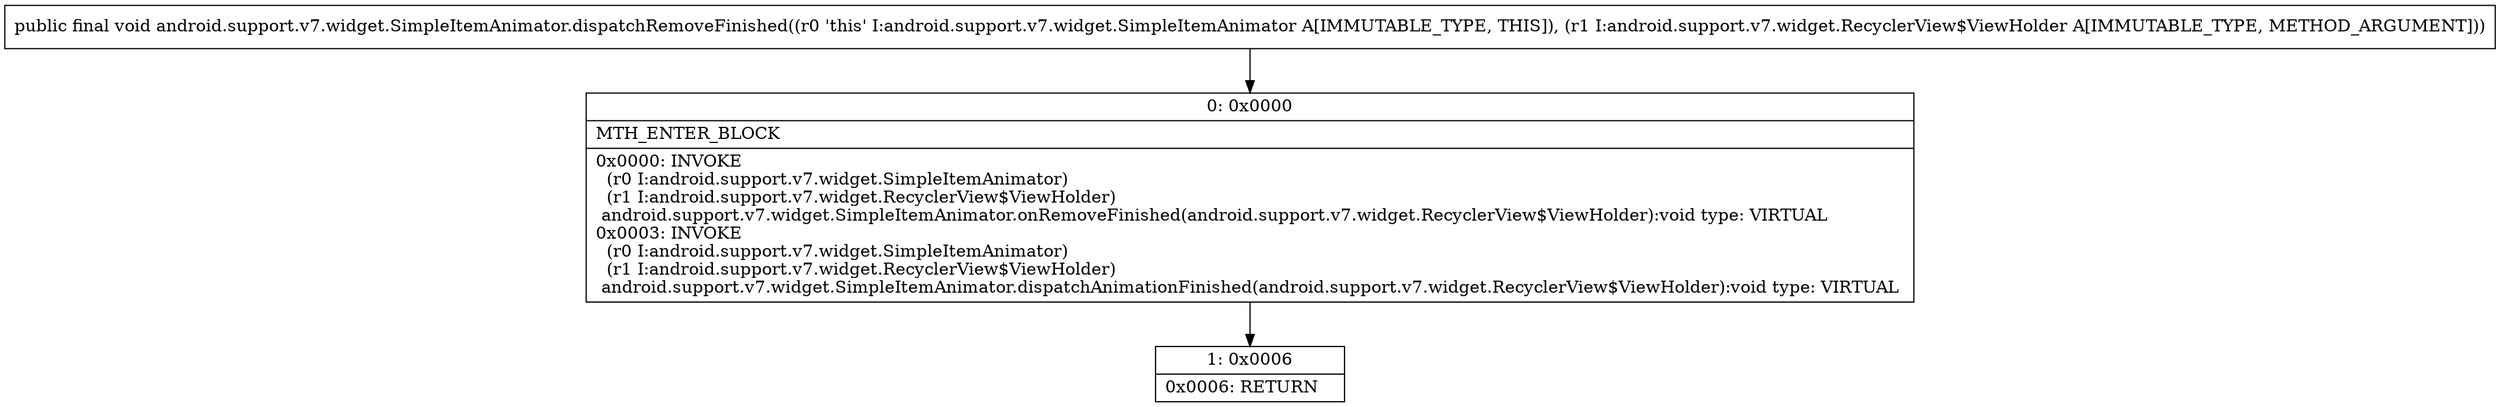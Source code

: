 digraph "CFG forandroid.support.v7.widget.SimpleItemAnimator.dispatchRemoveFinished(Landroid\/support\/v7\/widget\/RecyclerView$ViewHolder;)V" {
Node_0 [shape=record,label="{0\:\ 0x0000|MTH_ENTER_BLOCK\l|0x0000: INVOKE  \l  (r0 I:android.support.v7.widget.SimpleItemAnimator)\l  (r1 I:android.support.v7.widget.RecyclerView$ViewHolder)\l android.support.v7.widget.SimpleItemAnimator.onRemoveFinished(android.support.v7.widget.RecyclerView$ViewHolder):void type: VIRTUAL \l0x0003: INVOKE  \l  (r0 I:android.support.v7.widget.SimpleItemAnimator)\l  (r1 I:android.support.v7.widget.RecyclerView$ViewHolder)\l android.support.v7.widget.SimpleItemAnimator.dispatchAnimationFinished(android.support.v7.widget.RecyclerView$ViewHolder):void type: VIRTUAL \l}"];
Node_1 [shape=record,label="{1\:\ 0x0006|0x0006: RETURN   \l}"];
MethodNode[shape=record,label="{public final void android.support.v7.widget.SimpleItemAnimator.dispatchRemoveFinished((r0 'this' I:android.support.v7.widget.SimpleItemAnimator A[IMMUTABLE_TYPE, THIS]), (r1 I:android.support.v7.widget.RecyclerView$ViewHolder A[IMMUTABLE_TYPE, METHOD_ARGUMENT])) }"];
MethodNode -> Node_0;
Node_0 -> Node_1;
}

